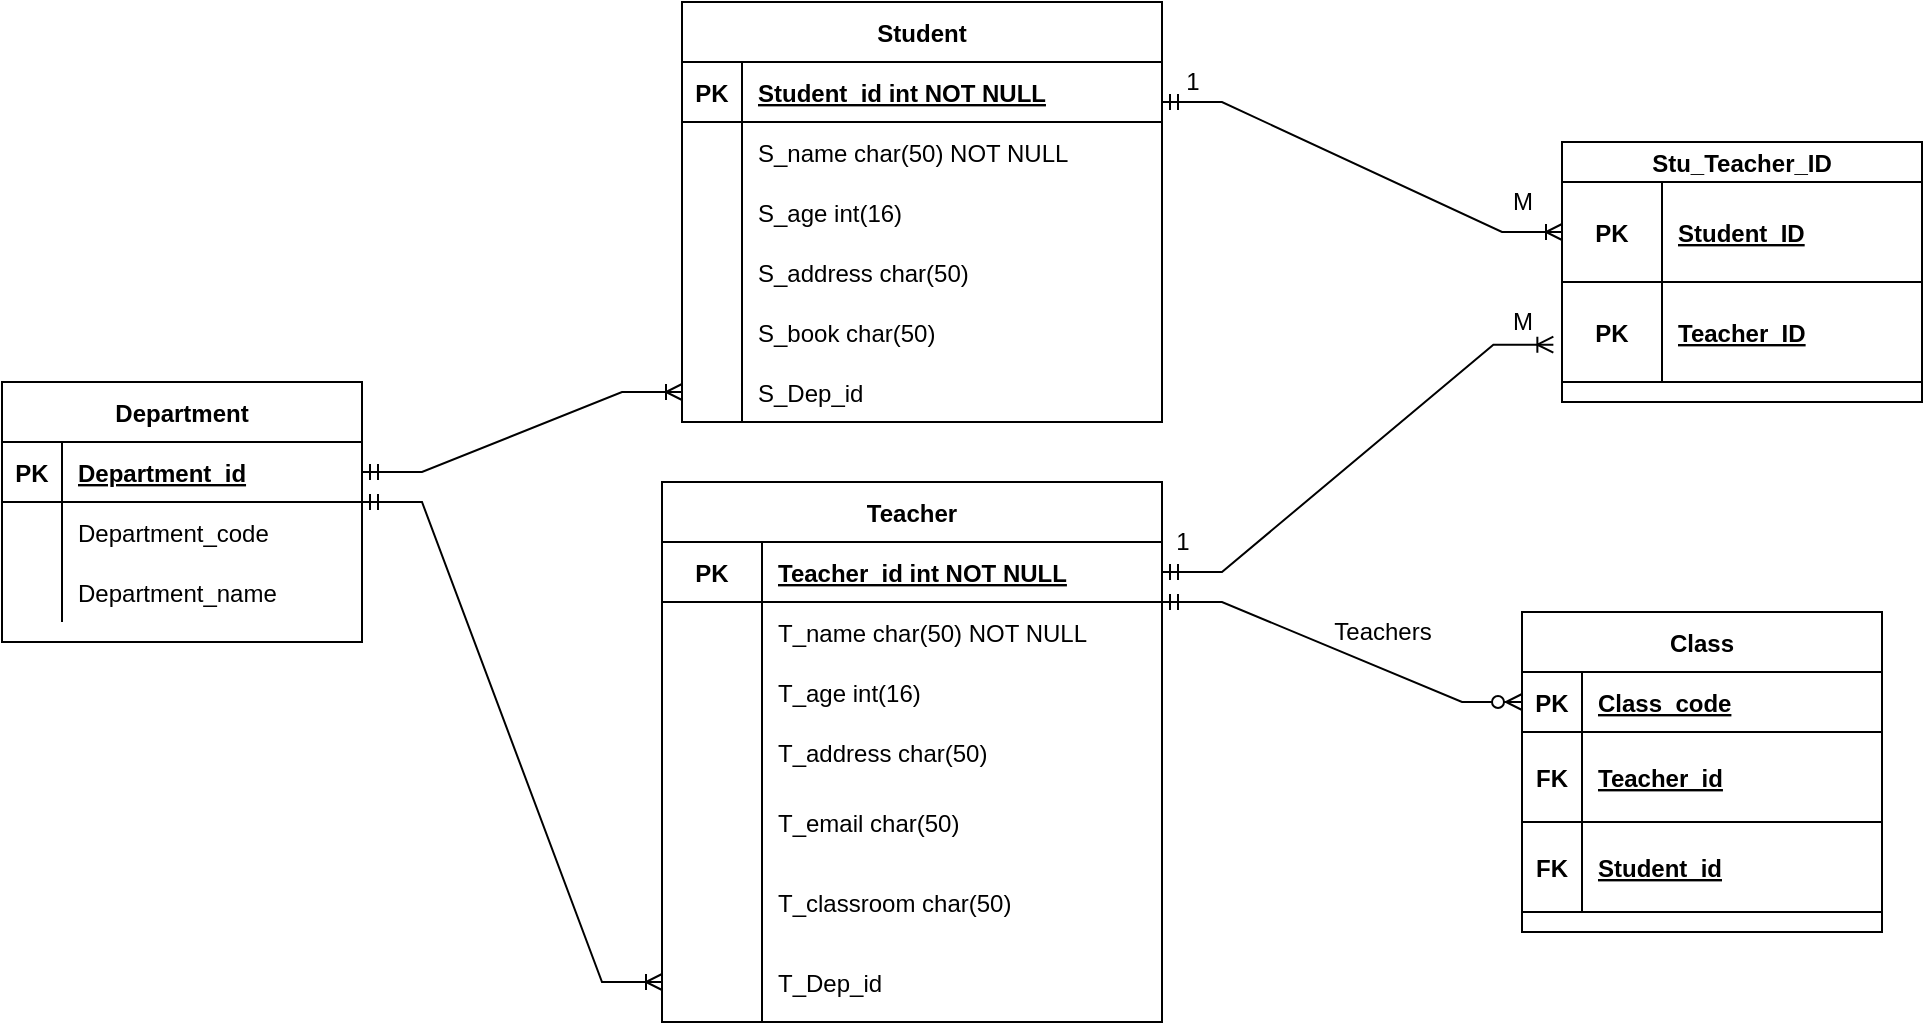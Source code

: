 <mxfile version="15.8.6" type="github">
  <diagram name="Page-1" id="74e2e168-ea6b-b213-b513-2b3c1d86103e">
    <mxGraphModel dx="2604" dy="655" grid="1" gridSize="10" guides="1" tooltips="1" connect="1" arrows="1" fold="1" page="1" pageScale="1" pageWidth="1100" pageHeight="850" background="none" math="0" shadow="0">
      <root>
        <mxCell id="0" />
        <mxCell id="1" parent="0" />
        <mxCell id="cvc3cvIh8Y_kFMxJzTXg-15" value="Student" style="shape=table;startSize=30;container=1;collapsible=1;childLayout=tableLayout;fixedRows=1;rowLines=0;fontStyle=1;align=center;resizeLast=1;" parent="1" vertex="1">
          <mxGeometry x="140" y="120" width="240" height="210" as="geometry" />
        </mxCell>
        <mxCell id="cvc3cvIh8Y_kFMxJzTXg-16" value="" style="shape=partialRectangle;collapsible=0;dropTarget=0;pointerEvents=0;fillColor=none;points=[[0,0.5],[1,0.5]];portConstraint=eastwest;top=0;left=0;right=0;bottom=1;" parent="cvc3cvIh8Y_kFMxJzTXg-15" vertex="1">
          <mxGeometry y="30" width="240" height="30" as="geometry" />
        </mxCell>
        <mxCell id="cvc3cvIh8Y_kFMxJzTXg-17" value="PK" style="shape=partialRectangle;overflow=hidden;connectable=0;fillColor=none;top=0;left=0;bottom=0;right=0;fontStyle=1;" parent="cvc3cvIh8Y_kFMxJzTXg-16" vertex="1">
          <mxGeometry width="30" height="30" as="geometry">
            <mxRectangle width="30" height="30" as="alternateBounds" />
          </mxGeometry>
        </mxCell>
        <mxCell id="cvc3cvIh8Y_kFMxJzTXg-18" value="Student_id int NOT NULL " style="shape=partialRectangle;overflow=hidden;connectable=0;fillColor=none;top=0;left=0;bottom=0;right=0;align=left;spacingLeft=6;fontStyle=5;" parent="cvc3cvIh8Y_kFMxJzTXg-16" vertex="1">
          <mxGeometry x="30" width="210" height="30" as="geometry">
            <mxRectangle width="210" height="30" as="alternateBounds" />
          </mxGeometry>
        </mxCell>
        <mxCell id="cvc3cvIh8Y_kFMxJzTXg-19" value="" style="shape=partialRectangle;collapsible=0;dropTarget=0;pointerEvents=0;fillColor=none;points=[[0,0.5],[1,0.5]];portConstraint=eastwest;top=0;left=0;right=0;bottom=0;" parent="cvc3cvIh8Y_kFMxJzTXg-15" vertex="1">
          <mxGeometry y="60" width="240" height="30" as="geometry" />
        </mxCell>
        <mxCell id="cvc3cvIh8Y_kFMxJzTXg-20" value="" style="shape=partialRectangle;overflow=hidden;connectable=0;fillColor=none;top=0;left=0;bottom=0;right=0;" parent="cvc3cvIh8Y_kFMxJzTXg-19" vertex="1">
          <mxGeometry width="30" height="30" as="geometry">
            <mxRectangle width="30" height="30" as="alternateBounds" />
          </mxGeometry>
        </mxCell>
        <mxCell id="cvc3cvIh8Y_kFMxJzTXg-21" value="S_name char(50) NOT NULL" style="shape=partialRectangle;overflow=hidden;connectable=0;fillColor=none;top=0;left=0;bottom=0;right=0;align=left;spacingLeft=6;" parent="cvc3cvIh8Y_kFMxJzTXg-19" vertex="1">
          <mxGeometry x="30" width="210" height="30" as="geometry">
            <mxRectangle width="210" height="30" as="alternateBounds" />
          </mxGeometry>
        </mxCell>
        <mxCell id="cvc3cvIh8Y_kFMxJzTXg-22" value="" style="shape=partialRectangle;collapsible=0;dropTarget=0;pointerEvents=0;fillColor=none;points=[[0,0.5],[1,0.5]];portConstraint=eastwest;top=0;left=0;right=0;bottom=0;" parent="cvc3cvIh8Y_kFMxJzTXg-15" vertex="1">
          <mxGeometry y="90" width="240" height="30" as="geometry" />
        </mxCell>
        <mxCell id="cvc3cvIh8Y_kFMxJzTXg-23" value="" style="shape=partialRectangle;overflow=hidden;connectable=0;fillColor=none;top=0;left=0;bottom=0;right=0;" parent="cvc3cvIh8Y_kFMxJzTXg-22" vertex="1">
          <mxGeometry width="30" height="30" as="geometry">
            <mxRectangle width="30" height="30" as="alternateBounds" />
          </mxGeometry>
        </mxCell>
        <mxCell id="cvc3cvIh8Y_kFMxJzTXg-24" value="" style="shape=partialRectangle;overflow=hidden;connectable=0;fillColor=none;top=0;left=0;bottom=0;right=0;align=left;spacingLeft=6;" parent="cvc3cvIh8Y_kFMxJzTXg-22" vertex="1">
          <mxGeometry x="30" width="210" height="30" as="geometry">
            <mxRectangle width="210" height="30" as="alternateBounds" />
          </mxGeometry>
        </mxCell>
        <mxCell id="cvc3cvIh8Y_kFMxJzTXg-92" value="" style="shape=partialRectangle;collapsible=0;dropTarget=0;pointerEvents=0;fillColor=none;points=[[0,0.5],[1,0.5]];portConstraint=eastwest;top=0;left=0;right=0;bottom=0;" parent="cvc3cvIh8Y_kFMxJzTXg-15" vertex="1">
          <mxGeometry y="120" width="240" height="30" as="geometry" />
        </mxCell>
        <mxCell id="cvc3cvIh8Y_kFMxJzTXg-93" value="" style="shape=partialRectangle;overflow=hidden;connectable=0;fillColor=none;top=0;left=0;bottom=0;right=0;" parent="cvc3cvIh8Y_kFMxJzTXg-92" vertex="1">
          <mxGeometry width="30" height="30" as="geometry">
            <mxRectangle width="30" height="30" as="alternateBounds" />
          </mxGeometry>
        </mxCell>
        <mxCell id="cvc3cvIh8Y_kFMxJzTXg-94" value="" style="shape=partialRectangle;overflow=hidden;connectable=0;fillColor=none;top=0;left=0;bottom=0;right=0;align=left;spacingLeft=6;" parent="cvc3cvIh8Y_kFMxJzTXg-92" vertex="1">
          <mxGeometry x="30" width="210" height="30" as="geometry">
            <mxRectangle width="210" height="30" as="alternateBounds" />
          </mxGeometry>
        </mxCell>
        <mxCell id="cvc3cvIh8Y_kFMxJzTXg-54" value="" style="shape=partialRectangle;collapsible=0;dropTarget=0;pointerEvents=0;fillColor=none;points=[[0,0.5],[1,0.5]];portConstraint=eastwest;top=0;left=0;right=0;bottom=0;" parent="cvc3cvIh8Y_kFMxJzTXg-15" vertex="1">
          <mxGeometry y="150" width="240" height="30" as="geometry" />
        </mxCell>
        <mxCell id="cvc3cvIh8Y_kFMxJzTXg-55" value="" style="shape=partialRectangle;overflow=hidden;connectable=0;fillColor=none;top=0;left=0;bottom=0;right=0;" parent="cvc3cvIh8Y_kFMxJzTXg-54" vertex="1">
          <mxGeometry width="30" height="30" as="geometry">
            <mxRectangle width="30" height="30" as="alternateBounds" />
          </mxGeometry>
        </mxCell>
        <mxCell id="cvc3cvIh8Y_kFMxJzTXg-56" value="" style="shape=partialRectangle;overflow=hidden;connectable=0;fillColor=none;top=0;left=0;bottom=0;right=0;align=left;spacingLeft=6;" parent="cvc3cvIh8Y_kFMxJzTXg-54" vertex="1">
          <mxGeometry x="30" width="210" height="30" as="geometry">
            <mxRectangle width="210" height="30" as="alternateBounds" />
          </mxGeometry>
        </mxCell>
        <mxCell id="cvc3cvIh8Y_kFMxJzTXg-161" value="" style="shape=partialRectangle;collapsible=0;dropTarget=0;pointerEvents=0;fillColor=none;points=[[0,0.5],[1,0.5]];portConstraint=eastwest;top=0;left=0;right=0;bottom=0;" parent="cvc3cvIh8Y_kFMxJzTXg-15" vertex="1">
          <mxGeometry y="180" width="240" height="30" as="geometry" />
        </mxCell>
        <mxCell id="cvc3cvIh8Y_kFMxJzTXg-162" value="" style="shape=partialRectangle;overflow=hidden;connectable=0;fillColor=none;top=0;left=0;bottom=0;right=0;" parent="cvc3cvIh8Y_kFMxJzTXg-161" vertex="1">
          <mxGeometry width="30" height="30" as="geometry">
            <mxRectangle width="30" height="30" as="alternateBounds" />
          </mxGeometry>
        </mxCell>
        <mxCell id="cvc3cvIh8Y_kFMxJzTXg-163" value="S_Dep_id" style="shape=partialRectangle;overflow=hidden;connectable=0;fillColor=none;top=0;left=0;bottom=0;right=0;align=left;spacingLeft=6;" parent="cvc3cvIh8Y_kFMxJzTXg-161" vertex="1">
          <mxGeometry x="30" width="210" height="30" as="geometry">
            <mxRectangle width="210" height="30" as="alternateBounds" />
          </mxGeometry>
        </mxCell>
        <mxCell id="cvc3cvIh8Y_kFMxJzTXg-25" value="Teacher" style="shape=table;startSize=30;container=1;collapsible=1;childLayout=tableLayout;fixedRows=1;rowLines=0;fontStyle=1;align=center;resizeLast=1;" parent="1" vertex="1">
          <mxGeometry x="130" y="360" width="250" height="270" as="geometry" />
        </mxCell>
        <mxCell id="cvc3cvIh8Y_kFMxJzTXg-26" value="" style="shape=partialRectangle;collapsible=0;dropTarget=0;pointerEvents=0;fillColor=none;points=[[0,0.5],[1,0.5]];portConstraint=eastwest;top=0;left=0;right=0;bottom=1;" parent="cvc3cvIh8Y_kFMxJzTXg-25" vertex="1">
          <mxGeometry y="30" width="250" height="30" as="geometry" />
        </mxCell>
        <mxCell id="cvc3cvIh8Y_kFMxJzTXg-27" value="PK" style="shape=partialRectangle;overflow=hidden;connectable=0;fillColor=none;top=0;left=0;bottom=0;right=0;fontStyle=1;" parent="cvc3cvIh8Y_kFMxJzTXg-26" vertex="1">
          <mxGeometry width="50" height="30" as="geometry">
            <mxRectangle width="50" height="30" as="alternateBounds" />
          </mxGeometry>
        </mxCell>
        <mxCell id="cvc3cvIh8Y_kFMxJzTXg-28" value="Teacher_id int NOT NULL " style="shape=partialRectangle;overflow=hidden;connectable=0;fillColor=none;top=0;left=0;bottom=0;right=0;align=left;spacingLeft=6;fontStyle=5;" parent="cvc3cvIh8Y_kFMxJzTXg-26" vertex="1">
          <mxGeometry x="50" width="200" height="30" as="geometry">
            <mxRectangle width="200" height="30" as="alternateBounds" />
          </mxGeometry>
        </mxCell>
        <mxCell id="cvc3cvIh8Y_kFMxJzTXg-29" value="" style="shape=partialRectangle;collapsible=0;dropTarget=0;pointerEvents=0;fillColor=none;points=[[0,0.5],[1,0.5]];portConstraint=eastwest;top=0;left=0;right=0;bottom=0;" parent="cvc3cvIh8Y_kFMxJzTXg-25" vertex="1">
          <mxGeometry y="60" width="250" height="30" as="geometry" />
        </mxCell>
        <mxCell id="cvc3cvIh8Y_kFMxJzTXg-30" value="" style="shape=partialRectangle;overflow=hidden;connectable=0;fillColor=none;top=0;left=0;bottom=0;right=0;" parent="cvc3cvIh8Y_kFMxJzTXg-29" vertex="1">
          <mxGeometry width="50" height="30" as="geometry">
            <mxRectangle width="50" height="30" as="alternateBounds" />
          </mxGeometry>
        </mxCell>
        <mxCell id="cvc3cvIh8Y_kFMxJzTXg-31" value="T_name char(50) NOT NULL" style="shape=partialRectangle;overflow=hidden;connectable=0;fillColor=none;top=0;left=0;bottom=0;right=0;align=left;spacingLeft=6;" parent="cvc3cvIh8Y_kFMxJzTXg-29" vertex="1">
          <mxGeometry x="50" width="200" height="30" as="geometry">
            <mxRectangle width="200" height="30" as="alternateBounds" />
          </mxGeometry>
        </mxCell>
        <mxCell id="cvc3cvIh8Y_kFMxJzTXg-49" value="" style="shape=partialRectangle;collapsible=0;dropTarget=0;pointerEvents=0;fillColor=none;points=[[0,0.5],[1,0.5]];portConstraint=eastwest;top=0;left=0;right=0;bottom=0;" parent="cvc3cvIh8Y_kFMxJzTXg-25" vertex="1">
          <mxGeometry y="90" width="250" height="30" as="geometry" />
        </mxCell>
        <mxCell id="cvc3cvIh8Y_kFMxJzTXg-50" value="" style="shape=partialRectangle;overflow=hidden;connectable=0;fillColor=none;top=0;left=0;bottom=0;right=0;" parent="cvc3cvIh8Y_kFMxJzTXg-49" vertex="1">
          <mxGeometry width="50" height="30" as="geometry">
            <mxRectangle width="50" height="30" as="alternateBounds" />
          </mxGeometry>
        </mxCell>
        <mxCell id="cvc3cvIh8Y_kFMxJzTXg-51" value="T_age int(16) " style="shape=partialRectangle;overflow=hidden;connectable=0;fillColor=none;top=0;left=0;bottom=0;right=0;align=left;spacingLeft=6;" parent="cvc3cvIh8Y_kFMxJzTXg-49" vertex="1">
          <mxGeometry x="50" width="200" height="30" as="geometry">
            <mxRectangle width="200" height="30" as="alternateBounds" />
          </mxGeometry>
        </mxCell>
        <mxCell id="cvc3cvIh8Y_kFMxJzTXg-32" value="" style="shape=partialRectangle;collapsible=0;dropTarget=0;pointerEvents=0;fillColor=none;points=[[0,0.5],[1,0.5]];portConstraint=eastwest;top=0;left=0;right=0;bottom=0;" parent="cvc3cvIh8Y_kFMxJzTXg-25" vertex="1">
          <mxGeometry y="120" width="250" height="30" as="geometry" />
        </mxCell>
        <mxCell id="cvc3cvIh8Y_kFMxJzTXg-33" value="" style="shape=partialRectangle;overflow=hidden;connectable=0;fillColor=none;top=0;left=0;bottom=0;right=0;" parent="cvc3cvIh8Y_kFMxJzTXg-32" vertex="1">
          <mxGeometry width="50" height="30" as="geometry">
            <mxRectangle width="50" height="30" as="alternateBounds" />
          </mxGeometry>
        </mxCell>
        <mxCell id="cvc3cvIh8Y_kFMxJzTXg-34" value="T_address char(50)" style="shape=partialRectangle;overflow=hidden;connectable=0;fillColor=none;top=0;left=0;bottom=0;right=0;align=left;spacingLeft=6;" parent="cvc3cvIh8Y_kFMxJzTXg-32" vertex="1">
          <mxGeometry x="50" width="200" height="30" as="geometry">
            <mxRectangle width="200" height="30" as="alternateBounds" />
          </mxGeometry>
        </mxCell>
        <mxCell id="cvc3cvIh8Y_kFMxJzTXg-35" value="" style="shape=partialRectangle;collapsible=0;dropTarget=0;pointerEvents=0;fillColor=none;points=[[0,0.5],[1,0.5]];portConstraint=eastwest;top=0;left=0;right=0;bottom=0;" parent="cvc3cvIh8Y_kFMxJzTXg-25" vertex="1">
          <mxGeometry y="150" width="250" height="40" as="geometry" />
        </mxCell>
        <mxCell id="cvc3cvIh8Y_kFMxJzTXg-36" value="" style="shape=partialRectangle;overflow=hidden;connectable=0;fillColor=none;top=0;left=0;bottom=0;right=0;" parent="cvc3cvIh8Y_kFMxJzTXg-35" vertex="1">
          <mxGeometry width="50" height="40" as="geometry">
            <mxRectangle width="50" height="40" as="alternateBounds" />
          </mxGeometry>
        </mxCell>
        <mxCell id="cvc3cvIh8Y_kFMxJzTXg-37" value="T_email char(50)" style="shape=partialRectangle;overflow=hidden;connectable=0;fillColor=none;top=0;left=0;bottom=0;right=0;align=left;spacingLeft=6;" parent="cvc3cvIh8Y_kFMxJzTXg-35" vertex="1">
          <mxGeometry x="50" width="200" height="40" as="geometry">
            <mxRectangle width="200" height="40" as="alternateBounds" />
          </mxGeometry>
        </mxCell>
        <mxCell id="cvc3cvIh8Y_kFMxJzTXg-101" value="" style="shape=partialRectangle;collapsible=0;dropTarget=0;pointerEvents=0;fillColor=none;points=[[0,0.5],[1,0.5]];portConstraint=eastwest;top=0;left=0;right=0;bottom=0;" parent="cvc3cvIh8Y_kFMxJzTXg-25" vertex="1">
          <mxGeometry y="190" width="250" height="40" as="geometry" />
        </mxCell>
        <mxCell id="cvc3cvIh8Y_kFMxJzTXg-102" value="" style="shape=partialRectangle;overflow=hidden;connectable=0;fillColor=none;top=0;left=0;bottom=0;right=0;" parent="cvc3cvIh8Y_kFMxJzTXg-101" vertex="1">
          <mxGeometry width="50" height="40" as="geometry">
            <mxRectangle width="50" height="40" as="alternateBounds" />
          </mxGeometry>
        </mxCell>
        <mxCell id="cvc3cvIh8Y_kFMxJzTXg-103" value="T_classroom char(50)" style="shape=partialRectangle;overflow=hidden;connectable=0;fillColor=none;top=0;left=0;bottom=0;right=0;align=left;spacingLeft=6;" parent="cvc3cvIh8Y_kFMxJzTXg-101" vertex="1">
          <mxGeometry x="50" width="200" height="40" as="geometry">
            <mxRectangle width="200" height="40" as="alternateBounds" />
          </mxGeometry>
        </mxCell>
        <mxCell id="cvc3cvIh8Y_kFMxJzTXg-158" value="" style="shape=partialRectangle;collapsible=0;dropTarget=0;pointerEvents=0;fillColor=none;points=[[0,0.5],[1,0.5]];portConstraint=eastwest;top=0;left=0;right=0;bottom=0;" parent="cvc3cvIh8Y_kFMxJzTXg-25" vertex="1">
          <mxGeometry y="230" width="250" height="40" as="geometry" />
        </mxCell>
        <mxCell id="cvc3cvIh8Y_kFMxJzTXg-159" value="" style="shape=partialRectangle;overflow=hidden;connectable=0;fillColor=none;top=0;left=0;bottom=0;right=0;" parent="cvc3cvIh8Y_kFMxJzTXg-158" vertex="1">
          <mxGeometry width="50" height="40" as="geometry">
            <mxRectangle width="50" height="40" as="alternateBounds" />
          </mxGeometry>
        </mxCell>
        <mxCell id="cvc3cvIh8Y_kFMxJzTXg-160" value="T_Dep_id" style="shape=partialRectangle;overflow=hidden;connectable=0;fillColor=none;top=0;left=0;bottom=0;right=0;align=left;spacingLeft=6;" parent="cvc3cvIh8Y_kFMxJzTXg-158" vertex="1">
          <mxGeometry x="50" width="200" height="40" as="geometry">
            <mxRectangle width="200" height="40" as="alternateBounds" />
          </mxGeometry>
        </mxCell>
        <mxCell id="cvc3cvIh8Y_kFMxJzTXg-57" value="S_age int(16) " style="shape=partialRectangle;overflow=hidden;connectable=0;fillColor=none;top=0;left=0;bottom=0;right=0;align=left;spacingLeft=6;" parent="1" vertex="1">
          <mxGeometry x="170" y="210" width="220" height="30" as="geometry">
            <mxRectangle width="220" height="30" as="alternateBounds" />
          </mxGeometry>
        </mxCell>
        <mxCell id="cvc3cvIh8Y_kFMxJzTXg-62" value="1" style="text;html=1;align=center;verticalAlign=middle;resizable=0;points=[];autosize=1;strokeColor=none;fillColor=none;" parent="1" vertex="1">
          <mxGeometry x="385" y="150" width="20" height="20" as="geometry" />
        </mxCell>
        <mxCell id="cvc3cvIh8Y_kFMxJzTXg-64" value="M" style="text;html=1;align=center;verticalAlign=middle;resizable=0;points=[];autosize=1;strokeColor=none;fillColor=none;" parent="1" vertex="1">
          <mxGeometry x="545" y="210" width="30" height="20" as="geometry" />
        </mxCell>
        <mxCell id="cvc3cvIh8Y_kFMxJzTXg-65" value="S_address char(50)" style="shape=partialRectangle;overflow=hidden;connectable=0;fillColor=none;top=0;left=0;bottom=0;right=0;align=left;spacingLeft=6;" parent="1" vertex="1">
          <mxGeometry x="170" y="240" width="220" height="30" as="geometry">
            <mxRectangle width="220" height="30" as="alternateBounds" />
          </mxGeometry>
        </mxCell>
        <mxCell id="cvc3cvIh8Y_kFMxJzTXg-69" value="Stu_Teacher_ID" style="shape=table;startSize=20;container=1;collapsible=1;childLayout=tableLayout;fixedRows=1;rowLines=0;fontStyle=1;align=center;resizeLast=1;" parent="1" vertex="1">
          <mxGeometry x="580" y="190" width="180" height="130" as="geometry" />
        </mxCell>
        <mxCell id="cvc3cvIh8Y_kFMxJzTXg-70" value="" style="shape=partialRectangle;collapsible=0;dropTarget=0;pointerEvents=0;fillColor=none;top=0;left=0;bottom=1;right=0;points=[[0,0.5],[1,0.5]];portConstraint=eastwest;" parent="cvc3cvIh8Y_kFMxJzTXg-69" vertex="1">
          <mxGeometry y="20" width="180" height="50" as="geometry" />
        </mxCell>
        <mxCell id="cvc3cvIh8Y_kFMxJzTXg-71" value="PK" style="shape=partialRectangle;connectable=0;fillColor=none;top=0;left=0;bottom=0;right=0;fontStyle=1;overflow=hidden;" parent="cvc3cvIh8Y_kFMxJzTXg-70" vertex="1">
          <mxGeometry width="50" height="50" as="geometry">
            <mxRectangle width="50" height="50" as="alternateBounds" />
          </mxGeometry>
        </mxCell>
        <mxCell id="cvc3cvIh8Y_kFMxJzTXg-72" value="Student_ID" style="shape=partialRectangle;connectable=0;fillColor=none;top=0;left=0;bottom=0;right=0;align=left;spacingLeft=6;fontStyle=5;overflow=hidden;" parent="cvc3cvIh8Y_kFMxJzTXg-70" vertex="1">
          <mxGeometry x="50" width="130" height="50" as="geometry">
            <mxRectangle width="130" height="50" as="alternateBounds" />
          </mxGeometry>
        </mxCell>
        <mxCell id="cvc3cvIh8Y_kFMxJzTXg-85" value="" style="shape=partialRectangle;collapsible=0;dropTarget=0;pointerEvents=0;fillColor=none;top=0;left=0;bottom=1;right=0;points=[[0,0.5],[1,0.5]];portConstraint=eastwest;" parent="cvc3cvIh8Y_kFMxJzTXg-69" vertex="1">
          <mxGeometry y="70" width="180" height="50" as="geometry" />
        </mxCell>
        <mxCell id="cvc3cvIh8Y_kFMxJzTXg-86" value="PK" style="shape=partialRectangle;connectable=0;fillColor=none;top=0;left=0;bottom=0;right=0;fontStyle=1;overflow=hidden;" parent="cvc3cvIh8Y_kFMxJzTXg-85" vertex="1">
          <mxGeometry width="50" height="50" as="geometry">
            <mxRectangle width="50" height="50" as="alternateBounds" />
          </mxGeometry>
        </mxCell>
        <mxCell id="cvc3cvIh8Y_kFMxJzTXg-87" value="Teacher_ID" style="shape=partialRectangle;connectable=0;fillColor=none;top=0;left=0;bottom=0;right=0;align=left;spacingLeft=6;fontStyle=5;overflow=hidden;" parent="cvc3cvIh8Y_kFMxJzTXg-85" vertex="1">
          <mxGeometry x="50" width="130" height="50" as="geometry">
            <mxRectangle width="130" height="50" as="alternateBounds" />
          </mxGeometry>
        </mxCell>
        <mxCell id="cvc3cvIh8Y_kFMxJzTXg-88" value="" style="edgeStyle=entityRelationEdgeStyle;fontSize=12;html=1;endArrow=ERoneToMany;startArrow=ERmandOne;rounded=0;entryX=0;entryY=0.5;entryDx=0;entryDy=0;exitX=1;exitY=0.667;exitDx=0;exitDy=0;exitPerimeter=0;" parent="1" source="cvc3cvIh8Y_kFMxJzTXg-16" target="cvc3cvIh8Y_kFMxJzTXg-70" edge="1">
          <mxGeometry width="100" height="100" relative="1" as="geometry">
            <mxPoint x="390" y="170" as="sourcePoint" />
            <mxPoint x="570" y="240" as="targetPoint" />
          </mxGeometry>
        </mxCell>
        <mxCell id="cvc3cvIh8Y_kFMxJzTXg-90" value="" style="edgeStyle=entityRelationEdgeStyle;fontSize=12;html=1;endArrow=ERoneToMany;startArrow=ERmandOne;rounded=0;exitX=1;exitY=0.5;exitDx=0;exitDy=0;entryX=-0.024;entryY=0.627;entryDx=0;entryDy=0;entryPerimeter=0;" parent="1" source="cvc3cvIh8Y_kFMxJzTXg-26" target="cvc3cvIh8Y_kFMxJzTXg-85" edge="1">
          <mxGeometry width="100" height="100" relative="1" as="geometry">
            <mxPoint x="810" y="310" as="sourcePoint" />
            <mxPoint x="570" y="293" as="targetPoint" />
          </mxGeometry>
        </mxCell>
        <mxCell id="cvc3cvIh8Y_kFMxJzTXg-95" value="" style="shape=partialRectangle;collapsible=0;dropTarget=0;pointerEvents=0;fillColor=none;points=[[0,0.5],[1,0.5]];portConstraint=eastwest;top=0;left=0;right=0;bottom=0;" parent="1" vertex="1">
          <mxGeometry x="120" y="270" width="250" height="30" as="geometry" />
        </mxCell>
        <mxCell id="cvc3cvIh8Y_kFMxJzTXg-96" value="" style="shape=partialRectangle;overflow=hidden;connectable=0;fillColor=none;top=0;left=0;bottom=0;right=0;" parent="cvc3cvIh8Y_kFMxJzTXg-95" vertex="1">
          <mxGeometry width="50" height="30" as="geometry">
            <mxRectangle width="50" height="40" as="alternateBounds" />
          </mxGeometry>
        </mxCell>
        <mxCell id="cvc3cvIh8Y_kFMxJzTXg-97" value="S_book char(50)" style="shape=partialRectangle;overflow=hidden;connectable=0;fillColor=none;top=0;left=0;bottom=0;right=0;align=left;spacingLeft=6;" parent="cvc3cvIh8Y_kFMxJzTXg-95" vertex="1">
          <mxGeometry x="50" width="200" height="30" as="geometry">
            <mxRectangle width="200" height="40" as="alternateBounds" />
          </mxGeometry>
        </mxCell>
        <mxCell id="cvc3cvIh8Y_kFMxJzTXg-98" value="1" style="text;html=1;align=center;verticalAlign=middle;resizable=0;points=[];autosize=1;strokeColor=none;fillColor=none;" parent="1" vertex="1">
          <mxGeometry x="380" y="380" width="20" height="20" as="geometry" />
        </mxCell>
        <mxCell id="cvc3cvIh8Y_kFMxJzTXg-99" value="M" style="text;html=1;align=center;verticalAlign=middle;resizable=0;points=[];autosize=1;strokeColor=none;fillColor=none;" parent="1" vertex="1">
          <mxGeometry x="545" y="270" width="30" height="20" as="geometry" />
        </mxCell>
        <mxCell id="cvc3cvIh8Y_kFMxJzTXg-106" value="Class" style="shape=table;startSize=30;container=1;collapsible=1;childLayout=tableLayout;fixedRows=1;rowLines=0;fontStyle=1;align=center;resizeLast=1;" parent="1" vertex="1">
          <mxGeometry x="560" y="425" width="180" height="160" as="geometry" />
        </mxCell>
        <mxCell id="cvc3cvIh8Y_kFMxJzTXg-107" value="" style="shape=partialRectangle;collapsible=0;dropTarget=0;pointerEvents=0;fillColor=none;top=0;left=0;bottom=1;right=0;points=[[0,0.5],[1,0.5]];portConstraint=eastwest;" parent="cvc3cvIh8Y_kFMxJzTXg-106" vertex="1">
          <mxGeometry y="30" width="180" height="30" as="geometry" />
        </mxCell>
        <mxCell id="cvc3cvIh8Y_kFMxJzTXg-108" value="PK" style="shape=partialRectangle;connectable=0;fillColor=none;top=0;left=0;bottom=0;right=0;fontStyle=1;overflow=hidden;" parent="cvc3cvIh8Y_kFMxJzTXg-107" vertex="1">
          <mxGeometry width="30" height="30" as="geometry">
            <mxRectangle width="30" height="30" as="alternateBounds" />
          </mxGeometry>
        </mxCell>
        <mxCell id="cvc3cvIh8Y_kFMxJzTXg-109" value="Class_code" style="shape=partialRectangle;connectable=0;fillColor=none;top=0;left=0;bottom=0;right=0;align=left;spacingLeft=6;fontStyle=5;overflow=hidden;" parent="cvc3cvIh8Y_kFMxJzTXg-107" vertex="1">
          <mxGeometry x="30" width="150" height="30" as="geometry">
            <mxRectangle width="150" height="30" as="alternateBounds" />
          </mxGeometry>
        </mxCell>
        <mxCell id="cvc3cvIh8Y_kFMxJzTXg-126" value="" style="shape=partialRectangle;collapsible=0;dropTarget=0;pointerEvents=0;fillColor=none;top=0;left=0;bottom=1;right=0;points=[[0,0.5],[1,0.5]];portConstraint=eastwest;" parent="cvc3cvIh8Y_kFMxJzTXg-106" vertex="1">
          <mxGeometry y="60" width="180" height="45" as="geometry" />
        </mxCell>
        <mxCell id="cvc3cvIh8Y_kFMxJzTXg-127" value="FK" style="shape=partialRectangle;connectable=0;fillColor=none;top=0;left=0;bottom=0;right=0;fontStyle=1;overflow=hidden;" parent="cvc3cvIh8Y_kFMxJzTXg-126" vertex="1">
          <mxGeometry width="30" height="45" as="geometry">
            <mxRectangle width="30" height="45" as="alternateBounds" />
          </mxGeometry>
        </mxCell>
        <mxCell id="cvc3cvIh8Y_kFMxJzTXg-128" value="Teacher_id" style="shape=partialRectangle;connectable=0;fillColor=none;top=0;left=0;bottom=0;right=0;align=left;spacingLeft=6;fontStyle=5;overflow=hidden;" parent="cvc3cvIh8Y_kFMxJzTXg-126" vertex="1">
          <mxGeometry x="30" width="150" height="45" as="geometry">
            <mxRectangle width="150" height="45" as="alternateBounds" />
          </mxGeometry>
        </mxCell>
        <mxCell id="cvc3cvIh8Y_kFMxJzTXg-134" value="" style="shape=partialRectangle;collapsible=0;dropTarget=0;pointerEvents=0;fillColor=none;top=0;left=0;bottom=1;right=0;points=[[0,0.5],[1,0.5]];portConstraint=eastwest;" parent="cvc3cvIh8Y_kFMxJzTXg-106" vertex="1">
          <mxGeometry y="105" width="180" height="45" as="geometry" />
        </mxCell>
        <mxCell id="cvc3cvIh8Y_kFMxJzTXg-135" value="FK" style="shape=partialRectangle;connectable=0;fillColor=none;top=0;left=0;bottom=0;right=0;fontStyle=1;overflow=hidden;" parent="cvc3cvIh8Y_kFMxJzTXg-134" vertex="1">
          <mxGeometry width="30" height="45" as="geometry">
            <mxRectangle width="30" height="45" as="alternateBounds" />
          </mxGeometry>
        </mxCell>
        <mxCell id="cvc3cvIh8Y_kFMxJzTXg-136" value="Student_id" style="shape=partialRectangle;connectable=0;fillColor=none;top=0;left=0;bottom=0;right=0;align=left;spacingLeft=6;fontStyle=5;overflow=hidden;" parent="cvc3cvIh8Y_kFMxJzTXg-134" vertex="1">
          <mxGeometry x="30" width="150" height="45" as="geometry">
            <mxRectangle width="150" height="45" as="alternateBounds" />
          </mxGeometry>
        </mxCell>
        <mxCell id="cvc3cvIh8Y_kFMxJzTXg-119" value="" style="edgeStyle=entityRelationEdgeStyle;fontSize=12;html=1;endArrow=ERzeroToMany;startArrow=ERmandOne;rounded=0;entryX=0;entryY=0.5;entryDx=0;entryDy=0;" parent="1" target="cvc3cvIh8Y_kFMxJzTXg-107" edge="1">
          <mxGeometry width="100" height="100" relative="1" as="geometry">
            <mxPoint x="380" y="420" as="sourcePoint" />
            <mxPoint x="545" y="470" as="targetPoint" />
          </mxGeometry>
        </mxCell>
        <mxCell id="cvc3cvIh8Y_kFMxJzTXg-133" value="Teachers" style="text;html=1;align=center;verticalAlign=middle;resizable=0;points=[];autosize=1;strokeColor=none;fillColor=none;" parent="1" vertex="1">
          <mxGeometry x="460" y="425" width="60" height="20" as="geometry" />
        </mxCell>
        <mxCell id="cvc3cvIh8Y_kFMxJzTXg-140" value="Department" style="shape=table;startSize=30;container=1;collapsible=1;childLayout=tableLayout;fixedRows=1;rowLines=0;fontStyle=1;align=center;resizeLast=1;" parent="1" vertex="1">
          <mxGeometry x="-200" y="310" width="180" height="130" as="geometry" />
        </mxCell>
        <mxCell id="cvc3cvIh8Y_kFMxJzTXg-141" value="" style="shape=partialRectangle;collapsible=0;dropTarget=0;pointerEvents=0;fillColor=none;top=0;left=0;bottom=1;right=0;points=[[0,0.5],[1,0.5]];portConstraint=eastwest;" parent="cvc3cvIh8Y_kFMxJzTXg-140" vertex="1">
          <mxGeometry y="30" width="180" height="30" as="geometry" />
        </mxCell>
        <mxCell id="cvc3cvIh8Y_kFMxJzTXg-142" value="PK" style="shape=partialRectangle;connectable=0;fillColor=none;top=0;left=0;bottom=0;right=0;fontStyle=1;overflow=hidden;" parent="cvc3cvIh8Y_kFMxJzTXg-141" vertex="1">
          <mxGeometry width="30" height="30" as="geometry">
            <mxRectangle width="30" height="30" as="alternateBounds" />
          </mxGeometry>
        </mxCell>
        <mxCell id="cvc3cvIh8Y_kFMxJzTXg-143" value="Department_id" style="shape=partialRectangle;connectable=0;fillColor=none;top=0;left=0;bottom=0;right=0;align=left;spacingLeft=6;fontStyle=5;overflow=hidden;" parent="cvc3cvIh8Y_kFMxJzTXg-141" vertex="1">
          <mxGeometry x="30" width="150" height="30" as="geometry">
            <mxRectangle width="150" height="30" as="alternateBounds" />
          </mxGeometry>
        </mxCell>
        <mxCell id="cvc3cvIh8Y_kFMxJzTXg-144" value="" style="shape=partialRectangle;collapsible=0;dropTarget=0;pointerEvents=0;fillColor=none;top=0;left=0;bottom=0;right=0;points=[[0,0.5],[1,0.5]];portConstraint=eastwest;" parent="cvc3cvIh8Y_kFMxJzTXg-140" vertex="1">
          <mxGeometry y="60" width="180" height="30" as="geometry" />
        </mxCell>
        <mxCell id="cvc3cvIh8Y_kFMxJzTXg-145" value="" style="shape=partialRectangle;connectable=0;fillColor=none;top=0;left=0;bottom=0;right=0;editable=1;overflow=hidden;" parent="cvc3cvIh8Y_kFMxJzTXg-144" vertex="1">
          <mxGeometry width="30" height="30" as="geometry">
            <mxRectangle width="30" height="30" as="alternateBounds" />
          </mxGeometry>
        </mxCell>
        <mxCell id="cvc3cvIh8Y_kFMxJzTXg-146" value="Department_code" style="shape=partialRectangle;connectable=0;fillColor=none;top=0;left=0;bottom=0;right=0;align=left;spacingLeft=6;overflow=hidden;" parent="cvc3cvIh8Y_kFMxJzTXg-144" vertex="1">
          <mxGeometry x="30" width="150" height="30" as="geometry">
            <mxRectangle width="150" height="30" as="alternateBounds" />
          </mxGeometry>
        </mxCell>
        <mxCell id="cvc3cvIh8Y_kFMxJzTXg-147" value="" style="shape=partialRectangle;collapsible=0;dropTarget=0;pointerEvents=0;fillColor=none;top=0;left=0;bottom=0;right=0;points=[[0,0.5],[1,0.5]];portConstraint=eastwest;" parent="cvc3cvIh8Y_kFMxJzTXg-140" vertex="1">
          <mxGeometry y="90" width="180" height="30" as="geometry" />
        </mxCell>
        <mxCell id="cvc3cvIh8Y_kFMxJzTXg-148" value="" style="shape=partialRectangle;connectable=0;fillColor=none;top=0;left=0;bottom=0;right=0;editable=1;overflow=hidden;" parent="cvc3cvIh8Y_kFMxJzTXg-147" vertex="1">
          <mxGeometry width="30" height="30" as="geometry">
            <mxRectangle width="30" height="30" as="alternateBounds" />
          </mxGeometry>
        </mxCell>
        <mxCell id="cvc3cvIh8Y_kFMxJzTXg-149" value="Department_name" style="shape=partialRectangle;connectable=0;fillColor=none;top=0;left=0;bottom=0;right=0;align=left;spacingLeft=6;overflow=hidden;" parent="cvc3cvIh8Y_kFMxJzTXg-147" vertex="1">
          <mxGeometry x="30" width="150" height="30" as="geometry">
            <mxRectangle width="150" height="30" as="alternateBounds" />
          </mxGeometry>
        </mxCell>
        <mxCell id="cvc3cvIh8Y_kFMxJzTXg-154" value="" style="edgeStyle=entityRelationEdgeStyle;fontSize=12;html=1;endArrow=ERoneToMany;startArrow=ERmandOne;rounded=0;entryX=0;entryY=0.5;entryDx=0;entryDy=0;" parent="1" target="cvc3cvIh8Y_kFMxJzTXg-161" edge="1">
          <mxGeometry width="100" height="100" relative="1" as="geometry">
            <mxPoint x="-20" y="355" as="sourcePoint" />
            <mxPoint x="130" y="170" as="targetPoint" />
          </mxGeometry>
        </mxCell>
        <mxCell id="cvc3cvIh8Y_kFMxJzTXg-164" value="" style="edgeStyle=entityRelationEdgeStyle;fontSize=12;html=1;endArrow=ERoneToMany;startArrow=ERmandOne;rounded=0;" parent="1" target="cvc3cvIh8Y_kFMxJzTXg-158" edge="1">
          <mxGeometry width="100" height="100" relative="1" as="geometry">
            <mxPoint x="-20" y="370" as="sourcePoint" />
            <mxPoint x="320" y="290" as="targetPoint" />
          </mxGeometry>
        </mxCell>
      </root>
    </mxGraphModel>
  </diagram>
</mxfile>
